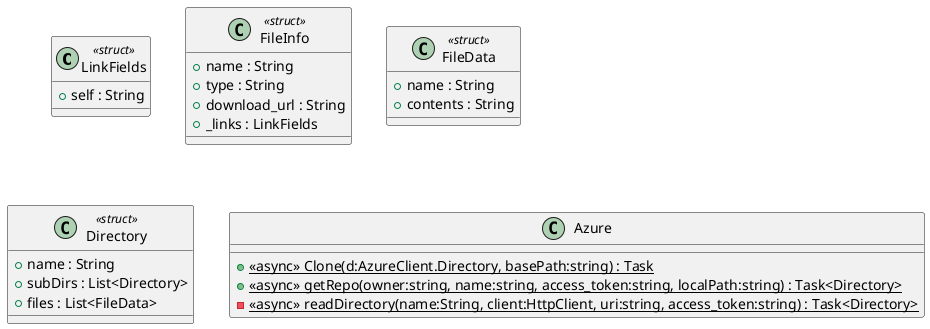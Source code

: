 @startuml
class LinkFields <<struct>> {
    + self : String
}
class FileInfo <<struct>> {
    + name : String
    + type : String
    + download_url : String
    + _links : LinkFields
}
class FileData <<struct>> {
    + name : String
    + contents : String
}
class Directory <<struct>> {
    + name : String
    + subDirs : List<Directory>
    + files : List<FileData>
}
class Azure {
    + {static} <<async>> Clone(d:AzureClient.Directory, basePath:string) : Task
    + {static} <<async>> getRepo(owner:string, name:string, access_token:string, localPath:string) : Task<Directory>
    - {static} <<async>> readDirectory(name:String, client:HttpClient, uri:string, access_token:string) : Task<Directory>
}
@enduml
